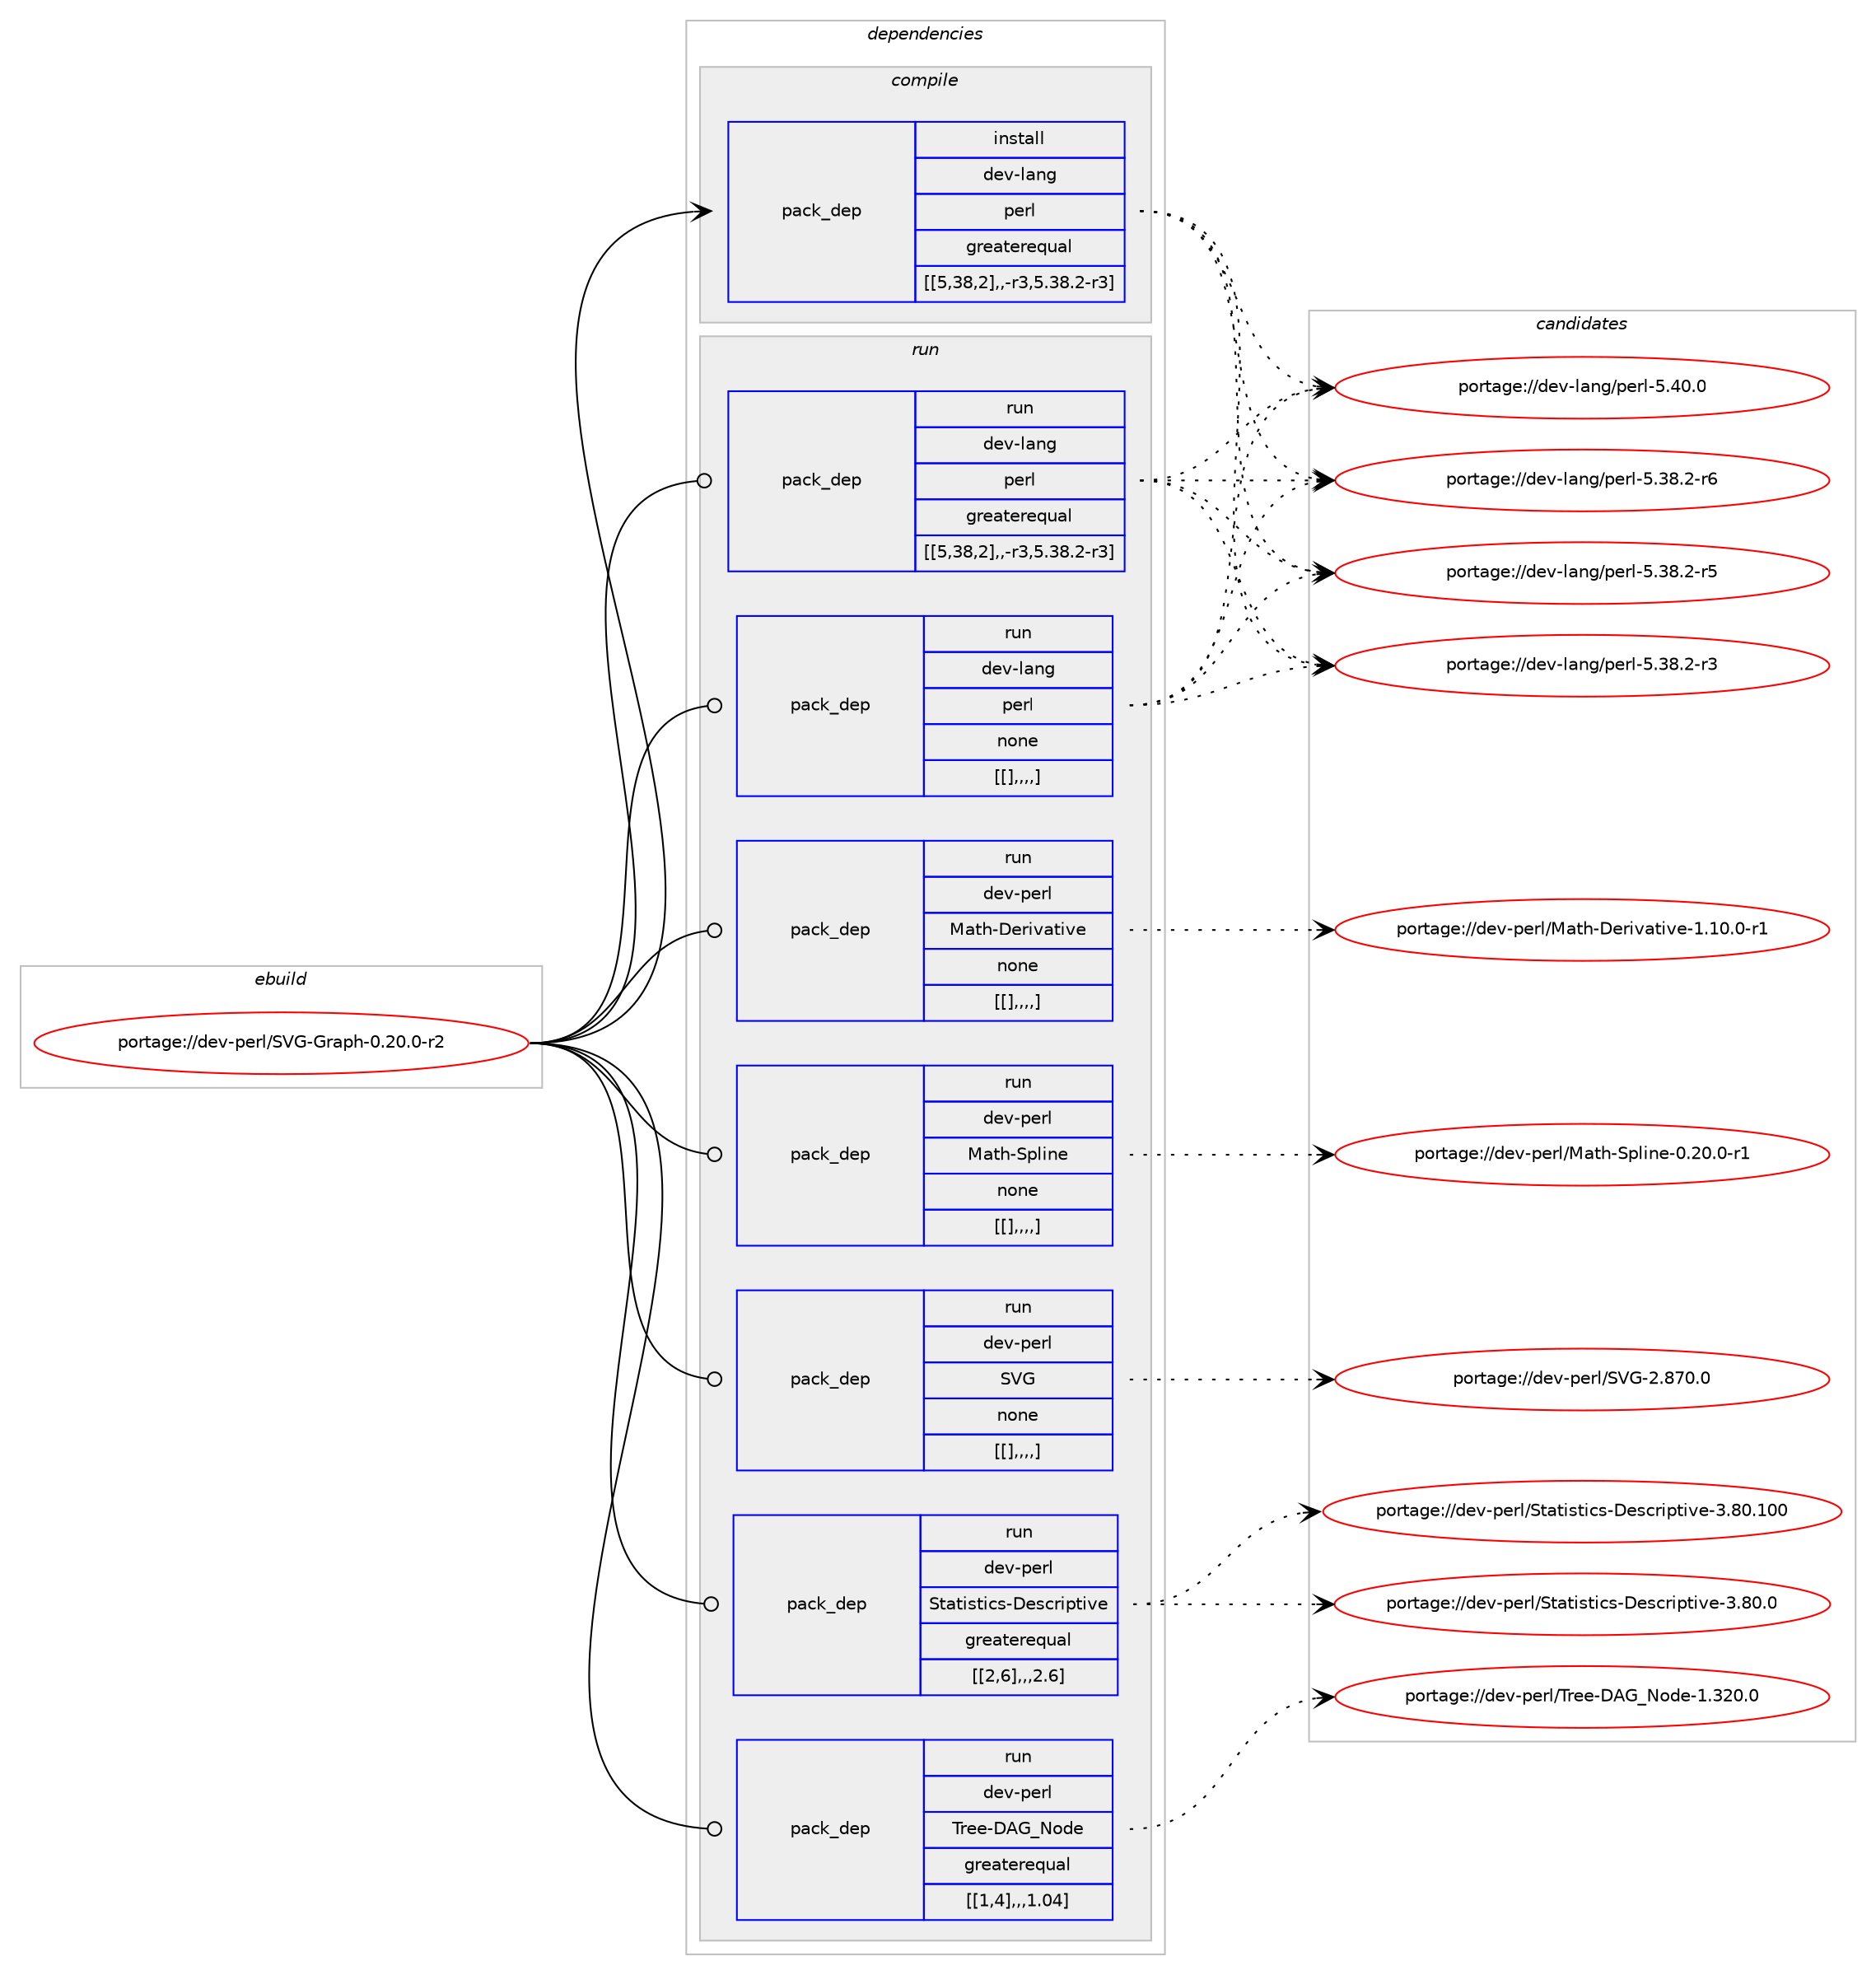 digraph prolog {

# *************
# Graph options
# *************

newrank=true;
concentrate=true;
compound=true;
graph [rankdir=LR,fontname=Helvetica,fontsize=10,ranksep=1.5];#, ranksep=2.5, nodesep=0.2];
edge  [arrowhead=vee];
node  [fontname=Helvetica,fontsize=10];

# **********
# The ebuild
# **********

subgraph cluster_leftcol {
color=gray;
label=<<i>ebuild</i>>;
id [label="portage://dev-perl/SVG-Graph-0.20.0-r2", color=red, width=4, href="../dev-perl/SVG-Graph-0.20.0-r2.svg"];
}

# ****************
# The dependencies
# ****************

subgraph cluster_midcol {
color=gray;
label=<<i>dependencies</i>>;
subgraph cluster_compile {
fillcolor="#eeeeee";
style=filled;
label=<<i>compile</i>>;
subgraph pack105769 {
dependency138042 [label=<<TABLE BORDER="0" CELLBORDER="1" CELLSPACING="0" CELLPADDING="4" WIDTH="220"><TR><TD ROWSPAN="6" CELLPADDING="30">pack_dep</TD></TR><TR><TD WIDTH="110">install</TD></TR><TR><TD>dev-lang</TD></TR><TR><TD>perl</TD></TR><TR><TD>greaterequal</TD></TR><TR><TD>[[5,38,2],,-r3,5.38.2-r3]</TD></TR></TABLE>>, shape=none, color=blue];
}
id:e -> dependency138042:w [weight=20,style="solid",arrowhead="vee"];
}
subgraph cluster_compileandrun {
fillcolor="#eeeeee";
style=filled;
label=<<i>compile and run</i>>;
}
subgraph cluster_run {
fillcolor="#eeeeee";
style=filled;
label=<<i>run</i>>;
subgraph pack105770 {
dependency138043 [label=<<TABLE BORDER="0" CELLBORDER="1" CELLSPACING="0" CELLPADDING="4" WIDTH="220"><TR><TD ROWSPAN="6" CELLPADDING="30">pack_dep</TD></TR><TR><TD WIDTH="110">run</TD></TR><TR><TD>dev-lang</TD></TR><TR><TD>perl</TD></TR><TR><TD>greaterequal</TD></TR><TR><TD>[[5,38,2],,-r3,5.38.2-r3]</TD></TR></TABLE>>, shape=none, color=blue];
}
id:e -> dependency138043:w [weight=20,style="solid",arrowhead="odot"];
subgraph pack105771 {
dependency138044 [label=<<TABLE BORDER="0" CELLBORDER="1" CELLSPACING="0" CELLPADDING="4" WIDTH="220"><TR><TD ROWSPAN="6" CELLPADDING="30">pack_dep</TD></TR><TR><TD WIDTH="110">run</TD></TR><TR><TD>dev-lang</TD></TR><TR><TD>perl</TD></TR><TR><TD>none</TD></TR><TR><TD>[[],,,,]</TD></TR></TABLE>>, shape=none, color=blue];
}
id:e -> dependency138044:w [weight=20,style="solid",arrowhead="odot"];
subgraph pack105772 {
dependency138045 [label=<<TABLE BORDER="0" CELLBORDER="1" CELLSPACING="0" CELLPADDING="4" WIDTH="220"><TR><TD ROWSPAN="6" CELLPADDING="30">pack_dep</TD></TR><TR><TD WIDTH="110">run</TD></TR><TR><TD>dev-perl</TD></TR><TR><TD>Math-Derivative</TD></TR><TR><TD>none</TD></TR><TR><TD>[[],,,,]</TD></TR></TABLE>>, shape=none, color=blue];
}
id:e -> dependency138045:w [weight=20,style="solid",arrowhead="odot"];
subgraph pack105773 {
dependency138046 [label=<<TABLE BORDER="0" CELLBORDER="1" CELLSPACING="0" CELLPADDING="4" WIDTH="220"><TR><TD ROWSPAN="6" CELLPADDING="30">pack_dep</TD></TR><TR><TD WIDTH="110">run</TD></TR><TR><TD>dev-perl</TD></TR><TR><TD>Math-Spline</TD></TR><TR><TD>none</TD></TR><TR><TD>[[],,,,]</TD></TR></TABLE>>, shape=none, color=blue];
}
id:e -> dependency138046:w [weight=20,style="solid",arrowhead="odot"];
subgraph pack105774 {
dependency138047 [label=<<TABLE BORDER="0" CELLBORDER="1" CELLSPACING="0" CELLPADDING="4" WIDTH="220"><TR><TD ROWSPAN="6" CELLPADDING="30">pack_dep</TD></TR><TR><TD WIDTH="110">run</TD></TR><TR><TD>dev-perl</TD></TR><TR><TD>SVG</TD></TR><TR><TD>none</TD></TR><TR><TD>[[],,,,]</TD></TR></TABLE>>, shape=none, color=blue];
}
id:e -> dependency138047:w [weight=20,style="solid",arrowhead="odot"];
subgraph pack105775 {
dependency138048 [label=<<TABLE BORDER="0" CELLBORDER="1" CELLSPACING="0" CELLPADDING="4" WIDTH="220"><TR><TD ROWSPAN="6" CELLPADDING="30">pack_dep</TD></TR><TR><TD WIDTH="110">run</TD></TR><TR><TD>dev-perl</TD></TR><TR><TD>Statistics-Descriptive</TD></TR><TR><TD>greaterequal</TD></TR><TR><TD>[[2,6],,,2.6]</TD></TR></TABLE>>, shape=none, color=blue];
}
id:e -> dependency138048:w [weight=20,style="solid",arrowhead="odot"];
subgraph pack105776 {
dependency138049 [label=<<TABLE BORDER="0" CELLBORDER="1" CELLSPACING="0" CELLPADDING="4" WIDTH="220"><TR><TD ROWSPAN="6" CELLPADDING="30">pack_dep</TD></TR><TR><TD WIDTH="110">run</TD></TR><TR><TD>dev-perl</TD></TR><TR><TD>Tree-DAG_Node</TD></TR><TR><TD>greaterequal</TD></TR><TR><TD>[[1,4],,,1.04]</TD></TR></TABLE>>, shape=none, color=blue];
}
id:e -> dependency138049:w [weight=20,style="solid",arrowhead="odot"];
}
}

# **************
# The candidates
# **************

subgraph cluster_choices {
rank=same;
color=gray;
label=<<i>candidates</i>>;

subgraph choice105769 {
color=black;
nodesep=1;
choice10010111845108971101034711210111410845534652484648 [label="portage://dev-lang/perl-5.40.0", color=red, width=4,href="../dev-lang/perl-5.40.0.svg"];
choice100101118451089711010347112101114108455346515646504511454 [label="portage://dev-lang/perl-5.38.2-r6", color=red, width=4,href="../dev-lang/perl-5.38.2-r6.svg"];
choice100101118451089711010347112101114108455346515646504511453 [label="portage://dev-lang/perl-5.38.2-r5", color=red, width=4,href="../dev-lang/perl-5.38.2-r5.svg"];
choice100101118451089711010347112101114108455346515646504511451 [label="portage://dev-lang/perl-5.38.2-r3", color=red, width=4,href="../dev-lang/perl-5.38.2-r3.svg"];
dependency138042:e -> choice10010111845108971101034711210111410845534652484648:w [style=dotted,weight="100"];
dependency138042:e -> choice100101118451089711010347112101114108455346515646504511454:w [style=dotted,weight="100"];
dependency138042:e -> choice100101118451089711010347112101114108455346515646504511453:w [style=dotted,weight="100"];
dependency138042:e -> choice100101118451089711010347112101114108455346515646504511451:w [style=dotted,weight="100"];
}
subgraph choice105770 {
color=black;
nodesep=1;
choice10010111845108971101034711210111410845534652484648 [label="portage://dev-lang/perl-5.40.0", color=red, width=4,href="../dev-lang/perl-5.40.0.svg"];
choice100101118451089711010347112101114108455346515646504511454 [label="portage://dev-lang/perl-5.38.2-r6", color=red, width=4,href="../dev-lang/perl-5.38.2-r6.svg"];
choice100101118451089711010347112101114108455346515646504511453 [label="portage://dev-lang/perl-5.38.2-r5", color=red, width=4,href="../dev-lang/perl-5.38.2-r5.svg"];
choice100101118451089711010347112101114108455346515646504511451 [label="portage://dev-lang/perl-5.38.2-r3", color=red, width=4,href="../dev-lang/perl-5.38.2-r3.svg"];
dependency138043:e -> choice10010111845108971101034711210111410845534652484648:w [style=dotted,weight="100"];
dependency138043:e -> choice100101118451089711010347112101114108455346515646504511454:w [style=dotted,weight="100"];
dependency138043:e -> choice100101118451089711010347112101114108455346515646504511453:w [style=dotted,weight="100"];
dependency138043:e -> choice100101118451089711010347112101114108455346515646504511451:w [style=dotted,weight="100"];
}
subgraph choice105771 {
color=black;
nodesep=1;
choice10010111845108971101034711210111410845534652484648 [label="portage://dev-lang/perl-5.40.0", color=red, width=4,href="../dev-lang/perl-5.40.0.svg"];
choice100101118451089711010347112101114108455346515646504511454 [label="portage://dev-lang/perl-5.38.2-r6", color=red, width=4,href="../dev-lang/perl-5.38.2-r6.svg"];
choice100101118451089711010347112101114108455346515646504511453 [label="portage://dev-lang/perl-5.38.2-r5", color=red, width=4,href="../dev-lang/perl-5.38.2-r5.svg"];
choice100101118451089711010347112101114108455346515646504511451 [label="portage://dev-lang/perl-5.38.2-r3", color=red, width=4,href="../dev-lang/perl-5.38.2-r3.svg"];
dependency138044:e -> choice10010111845108971101034711210111410845534652484648:w [style=dotted,weight="100"];
dependency138044:e -> choice100101118451089711010347112101114108455346515646504511454:w [style=dotted,weight="100"];
dependency138044:e -> choice100101118451089711010347112101114108455346515646504511453:w [style=dotted,weight="100"];
dependency138044:e -> choice100101118451089711010347112101114108455346515646504511451:w [style=dotted,weight="100"];
}
subgraph choice105772 {
color=black;
nodesep=1;
choice10010111845112101114108477797116104456810111410511897116105118101454946494846484511449 [label="portage://dev-perl/Math-Derivative-1.10.0-r1", color=red, width=4,href="../dev-perl/Math-Derivative-1.10.0-r1.svg"];
dependency138045:e -> choice10010111845112101114108477797116104456810111410511897116105118101454946494846484511449:w [style=dotted,weight="100"];
}
subgraph choice105773 {
color=black;
nodesep=1;
choice100101118451121011141084777971161044583112108105110101454846504846484511449 [label="portage://dev-perl/Math-Spline-0.20.0-r1", color=red, width=4,href="../dev-perl/Math-Spline-0.20.0-r1.svg"];
dependency138046:e -> choice100101118451121011141084777971161044583112108105110101454846504846484511449:w [style=dotted,weight="100"];
}
subgraph choice105774 {
color=black;
nodesep=1;
choice10010111845112101114108478386714550465655484648 [label="portage://dev-perl/SVG-2.870.0", color=red, width=4,href="../dev-perl/SVG-2.870.0.svg"];
dependency138047:e -> choice10010111845112101114108478386714550465655484648:w [style=dotted,weight="100"];
}
subgraph choice105775 {
color=black;
nodesep=1;
choice1001011184511210111410847831169711610511511610599115456810111599114105112116105118101455146564846494848 [label="portage://dev-perl/Statistics-Descriptive-3.80.100", color=red, width=4,href="../dev-perl/Statistics-Descriptive-3.80.100.svg"];
choice100101118451121011141084783116971161051151161059911545681011159911410511211610511810145514656484648 [label="portage://dev-perl/Statistics-Descriptive-3.80.0", color=red, width=4,href="../dev-perl/Statistics-Descriptive-3.80.0.svg"];
dependency138048:e -> choice1001011184511210111410847831169711610511511610599115456810111599114105112116105118101455146564846494848:w [style=dotted,weight="100"];
dependency138048:e -> choice100101118451121011141084783116971161051151161059911545681011159911410511211610511810145514656484648:w [style=dotted,weight="100"];
}
subgraph choice105776 {
color=black;
nodesep=1;
choice1001011184511210111410847841141011014568657195781111001014549465150484648 [label="portage://dev-perl/Tree-DAG_Node-1.320.0", color=red, width=4,href="../dev-perl/Tree-DAG_Node-1.320.0.svg"];
dependency138049:e -> choice1001011184511210111410847841141011014568657195781111001014549465150484648:w [style=dotted,weight="100"];
}
}

}
